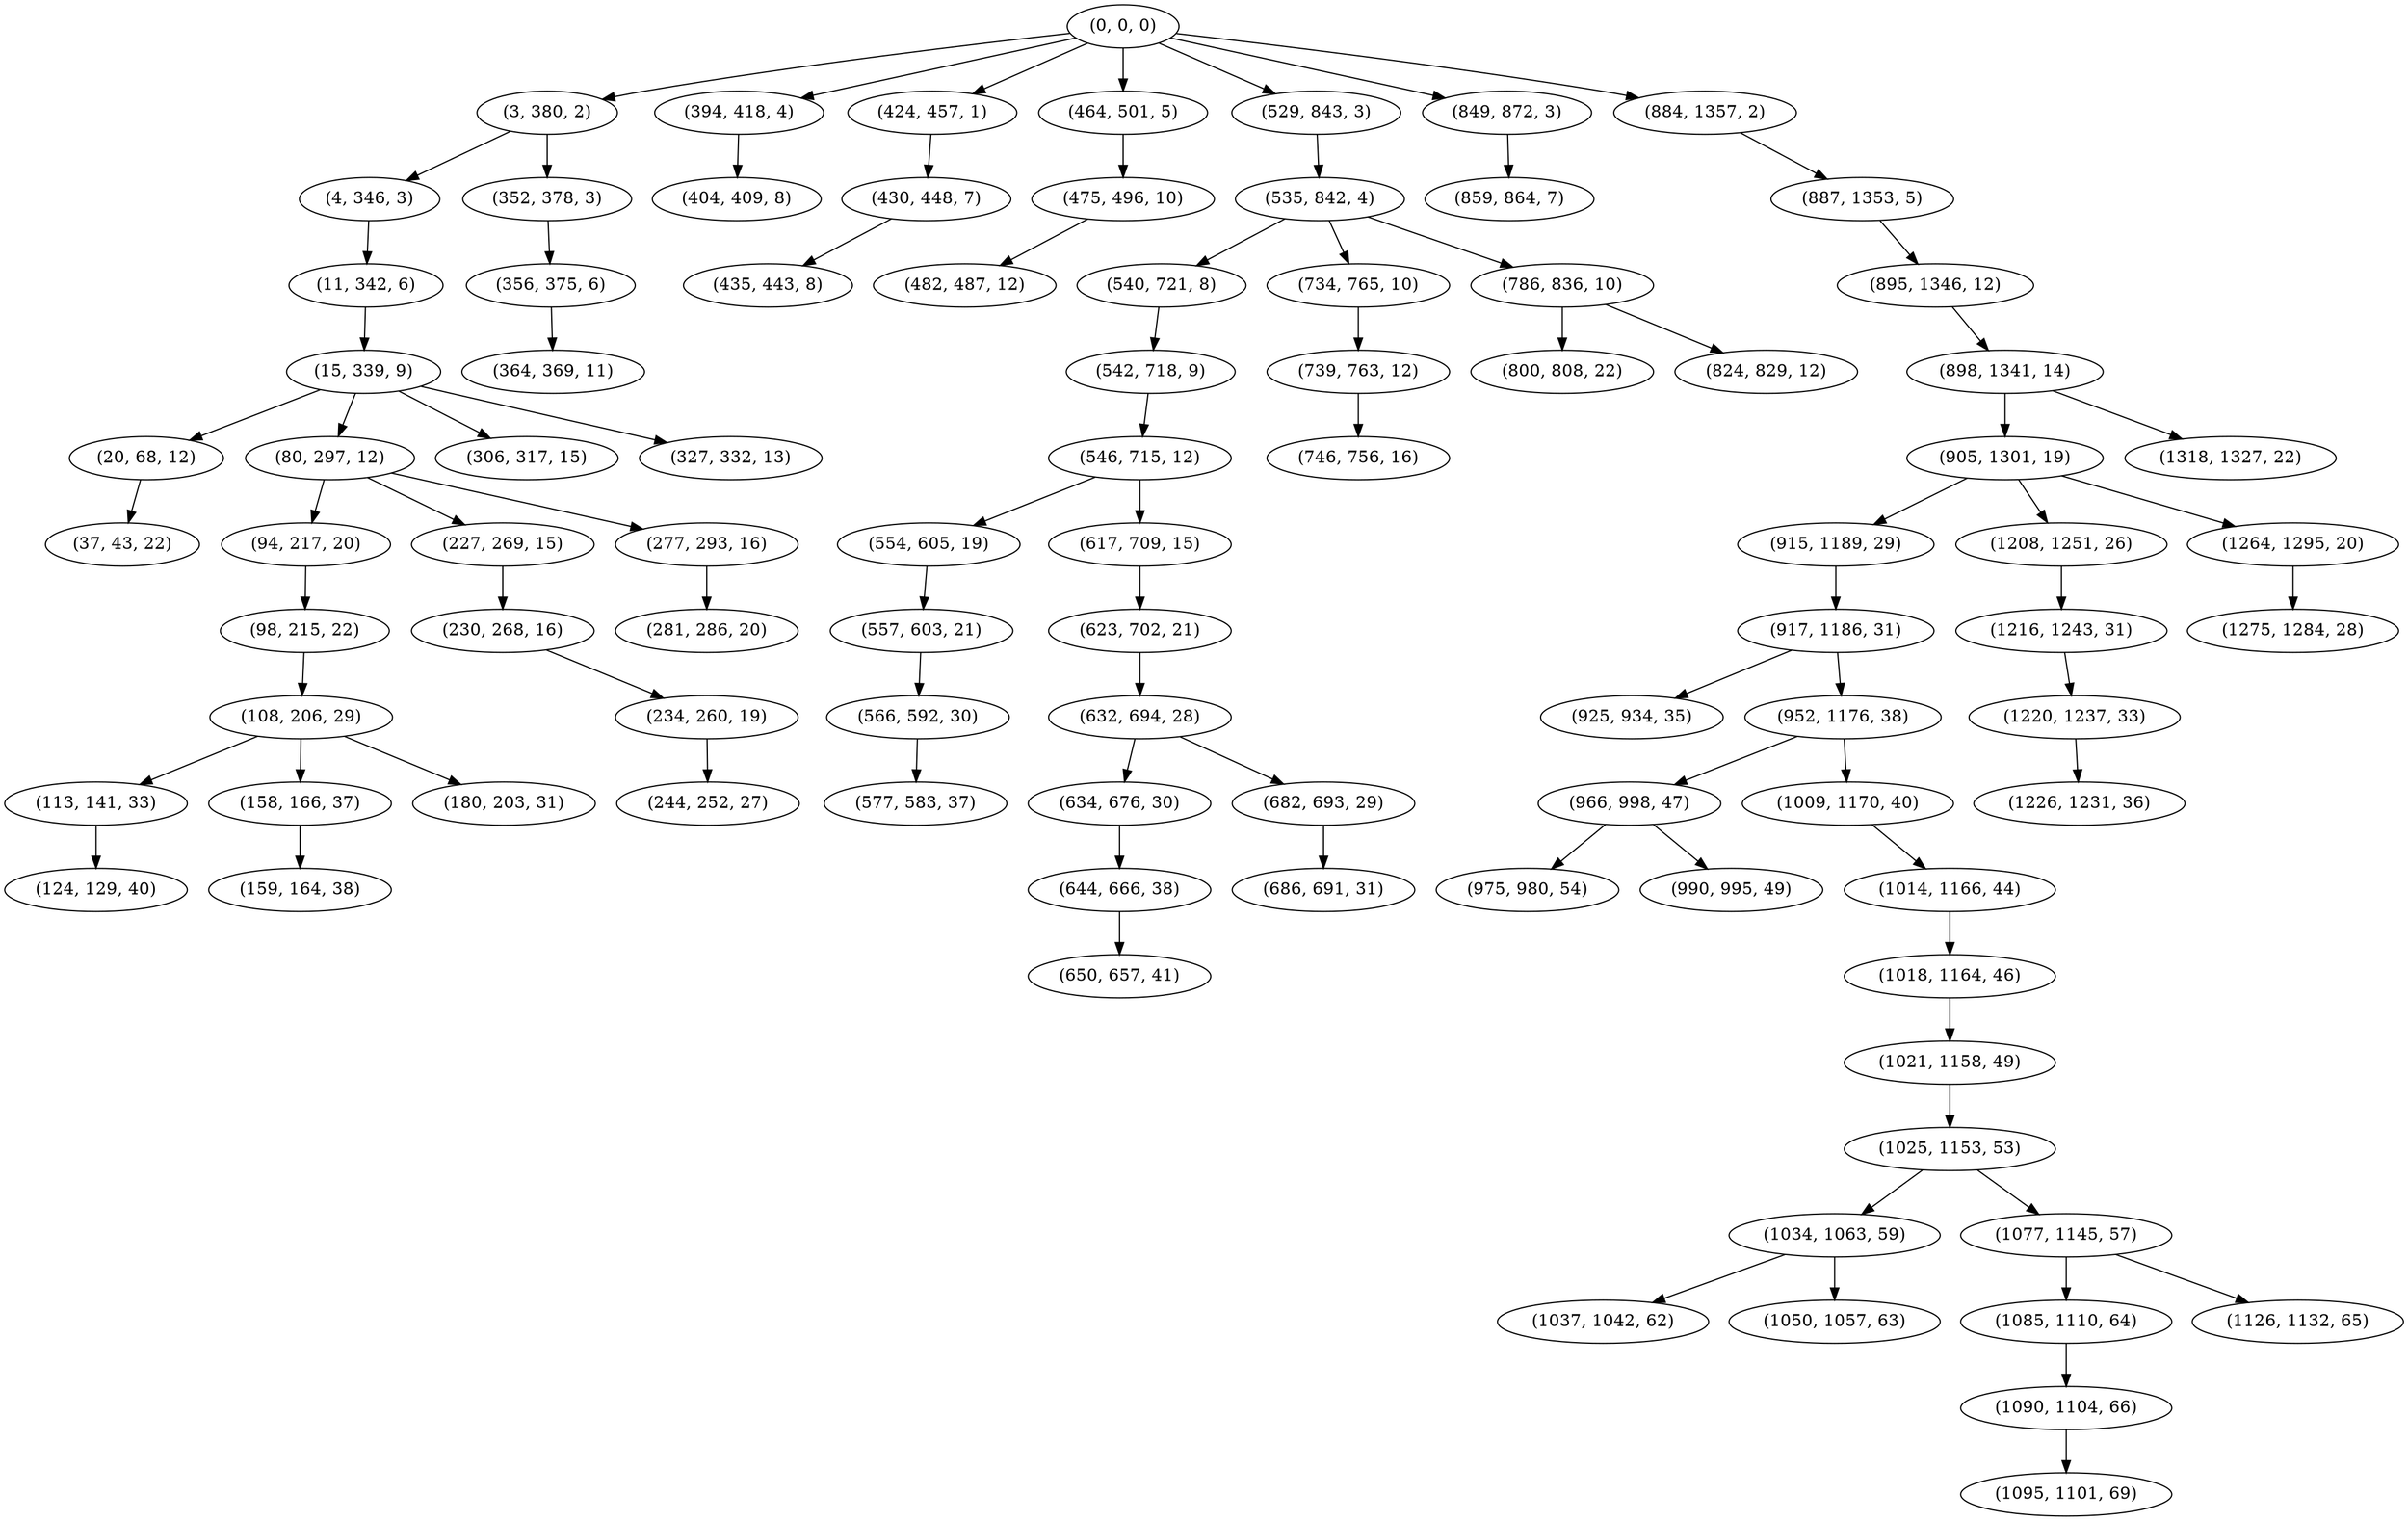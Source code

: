 digraph tree {
    "(0, 0, 0)";
    "(3, 380, 2)";
    "(4, 346, 3)";
    "(11, 342, 6)";
    "(15, 339, 9)";
    "(20, 68, 12)";
    "(37, 43, 22)";
    "(80, 297, 12)";
    "(94, 217, 20)";
    "(98, 215, 22)";
    "(108, 206, 29)";
    "(113, 141, 33)";
    "(124, 129, 40)";
    "(158, 166, 37)";
    "(159, 164, 38)";
    "(180, 203, 31)";
    "(227, 269, 15)";
    "(230, 268, 16)";
    "(234, 260, 19)";
    "(244, 252, 27)";
    "(277, 293, 16)";
    "(281, 286, 20)";
    "(306, 317, 15)";
    "(327, 332, 13)";
    "(352, 378, 3)";
    "(356, 375, 6)";
    "(364, 369, 11)";
    "(394, 418, 4)";
    "(404, 409, 8)";
    "(424, 457, 1)";
    "(430, 448, 7)";
    "(435, 443, 8)";
    "(464, 501, 5)";
    "(475, 496, 10)";
    "(482, 487, 12)";
    "(529, 843, 3)";
    "(535, 842, 4)";
    "(540, 721, 8)";
    "(542, 718, 9)";
    "(546, 715, 12)";
    "(554, 605, 19)";
    "(557, 603, 21)";
    "(566, 592, 30)";
    "(577, 583, 37)";
    "(617, 709, 15)";
    "(623, 702, 21)";
    "(632, 694, 28)";
    "(634, 676, 30)";
    "(644, 666, 38)";
    "(650, 657, 41)";
    "(682, 693, 29)";
    "(686, 691, 31)";
    "(734, 765, 10)";
    "(739, 763, 12)";
    "(746, 756, 16)";
    "(786, 836, 10)";
    "(800, 808, 22)";
    "(824, 829, 12)";
    "(849, 872, 3)";
    "(859, 864, 7)";
    "(884, 1357, 2)";
    "(887, 1353, 5)";
    "(895, 1346, 12)";
    "(898, 1341, 14)";
    "(905, 1301, 19)";
    "(915, 1189, 29)";
    "(917, 1186, 31)";
    "(925, 934, 35)";
    "(952, 1176, 38)";
    "(966, 998, 47)";
    "(975, 980, 54)";
    "(990, 995, 49)";
    "(1009, 1170, 40)";
    "(1014, 1166, 44)";
    "(1018, 1164, 46)";
    "(1021, 1158, 49)";
    "(1025, 1153, 53)";
    "(1034, 1063, 59)";
    "(1037, 1042, 62)";
    "(1050, 1057, 63)";
    "(1077, 1145, 57)";
    "(1085, 1110, 64)";
    "(1090, 1104, 66)";
    "(1095, 1101, 69)";
    "(1126, 1132, 65)";
    "(1208, 1251, 26)";
    "(1216, 1243, 31)";
    "(1220, 1237, 33)";
    "(1226, 1231, 36)";
    "(1264, 1295, 20)";
    "(1275, 1284, 28)";
    "(1318, 1327, 22)";
    "(0, 0, 0)" -> "(3, 380, 2)";
    "(0, 0, 0)" -> "(394, 418, 4)";
    "(0, 0, 0)" -> "(424, 457, 1)";
    "(0, 0, 0)" -> "(464, 501, 5)";
    "(0, 0, 0)" -> "(529, 843, 3)";
    "(0, 0, 0)" -> "(849, 872, 3)";
    "(0, 0, 0)" -> "(884, 1357, 2)";
    "(3, 380, 2)" -> "(4, 346, 3)";
    "(3, 380, 2)" -> "(352, 378, 3)";
    "(4, 346, 3)" -> "(11, 342, 6)";
    "(11, 342, 6)" -> "(15, 339, 9)";
    "(15, 339, 9)" -> "(20, 68, 12)";
    "(15, 339, 9)" -> "(80, 297, 12)";
    "(15, 339, 9)" -> "(306, 317, 15)";
    "(15, 339, 9)" -> "(327, 332, 13)";
    "(20, 68, 12)" -> "(37, 43, 22)";
    "(80, 297, 12)" -> "(94, 217, 20)";
    "(80, 297, 12)" -> "(227, 269, 15)";
    "(80, 297, 12)" -> "(277, 293, 16)";
    "(94, 217, 20)" -> "(98, 215, 22)";
    "(98, 215, 22)" -> "(108, 206, 29)";
    "(108, 206, 29)" -> "(113, 141, 33)";
    "(108, 206, 29)" -> "(158, 166, 37)";
    "(108, 206, 29)" -> "(180, 203, 31)";
    "(113, 141, 33)" -> "(124, 129, 40)";
    "(158, 166, 37)" -> "(159, 164, 38)";
    "(227, 269, 15)" -> "(230, 268, 16)";
    "(230, 268, 16)" -> "(234, 260, 19)";
    "(234, 260, 19)" -> "(244, 252, 27)";
    "(277, 293, 16)" -> "(281, 286, 20)";
    "(352, 378, 3)" -> "(356, 375, 6)";
    "(356, 375, 6)" -> "(364, 369, 11)";
    "(394, 418, 4)" -> "(404, 409, 8)";
    "(424, 457, 1)" -> "(430, 448, 7)";
    "(430, 448, 7)" -> "(435, 443, 8)";
    "(464, 501, 5)" -> "(475, 496, 10)";
    "(475, 496, 10)" -> "(482, 487, 12)";
    "(529, 843, 3)" -> "(535, 842, 4)";
    "(535, 842, 4)" -> "(540, 721, 8)";
    "(535, 842, 4)" -> "(734, 765, 10)";
    "(535, 842, 4)" -> "(786, 836, 10)";
    "(540, 721, 8)" -> "(542, 718, 9)";
    "(542, 718, 9)" -> "(546, 715, 12)";
    "(546, 715, 12)" -> "(554, 605, 19)";
    "(546, 715, 12)" -> "(617, 709, 15)";
    "(554, 605, 19)" -> "(557, 603, 21)";
    "(557, 603, 21)" -> "(566, 592, 30)";
    "(566, 592, 30)" -> "(577, 583, 37)";
    "(617, 709, 15)" -> "(623, 702, 21)";
    "(623, 702, 21)" -> "(632, 694, 28)";
    "(632, 694, 28)" -> "(634, 676, 30)";
    "(632, 694, 28)" -> "(682, 693, 29)";
    "(634, 676, 30)" -> "(644, 666, 38)";
    "(644, 666, 38)" -> "(650, 657, 41)";
    "(682, 693, 29)" -> "(686, 691, 31)";
    "(734, 765, 10)" -> "(739, 763, 12)";
    "(739, 763, 12)" -> "(746, 756, 16)";
    "(786, 836, 10)" -> "(800, 808, 22)";
    "(786, 836, 10)" -> "(824, 829, 12)";
    "(849, 872, 3)" -> "(859, 864, 7)";
    "(884, 1357, 2)" -> "(887, 1353, 5)";
    "(887, 1353, 5)" -> "(895, 1346, 12)";
    "(895, 1346, 12)" -> "(898, 1341, 14)";
    "(898, 1341, 14)" -> "(905, 1301, 19)";
    "(898, 1341, 14)" -> "(1318, 1327, 22)";
    "(905, 1301, 19)" -> "(915, 1189, 29)";
    "(905, 1301, 19)" -> "(1208, 1251, 26)";
    "(905, 1301, 19)" -> "(1264, 1295, 20)";
    "(915, 1189, 29)" -> "(917, 1186, 31)";
    "(917, 1186, 31)" -> "(925, 934, 35)";
    "(917, 1186, 31)" -> "(952, 1176, 38)";
    "(952, 1176, 38)" -> "(966, 998, 47)";
    "(952, 1176, 38)" -> "(1009, 1170, 40)";
    "(966, 998, 47)" -> "(975, 980, 54)";
    "(966, 998, 47)" -> "(990, 995, 49)";
    "(1009, 1170, 40)" -> "(1014, 1166, 44)";
    "(1014, 1166, 44)" -> "(1018, 1164, 46)";
    "(1018, 1164, 46)" -> "(1021, 1158, 49)";
    "(1021, 1158, 49)" -> "(1025, 1153, 53)";
    "(1025, 1153, 53)" -> "(1034, 1063, 59)";
    "(1025, 1153, 53)" -> "(1077, 1145, 57)";
    "(1034, 1063, 59)" -> "(1037, 1042, 62)";
    "(1034, 1063, 59)" -> "(1050, 1057, 63)";
    "(1077, 1145, 57)" -> "(1085, 1110, 64)";
    "(1077, 1145, 57)" -> "(1126, 1132, 65)";
    "(1085, 1110, 64)" -> "(1090, 1104, 66)";
    "(1090, 1104, 66)" -> "(1095, 1101, 69)";
    "(1208, 1251, 26)" -> "(1216, 1243, 31)";
    "(1216, 1243, 31)" -> "(1220, 1237, 33)";
    "(1220, 1237, 33)" -> "(1226, 1231, 36)";
    "(1264, 1295, 20)" -> "(1275, 1284, 28)";
}
